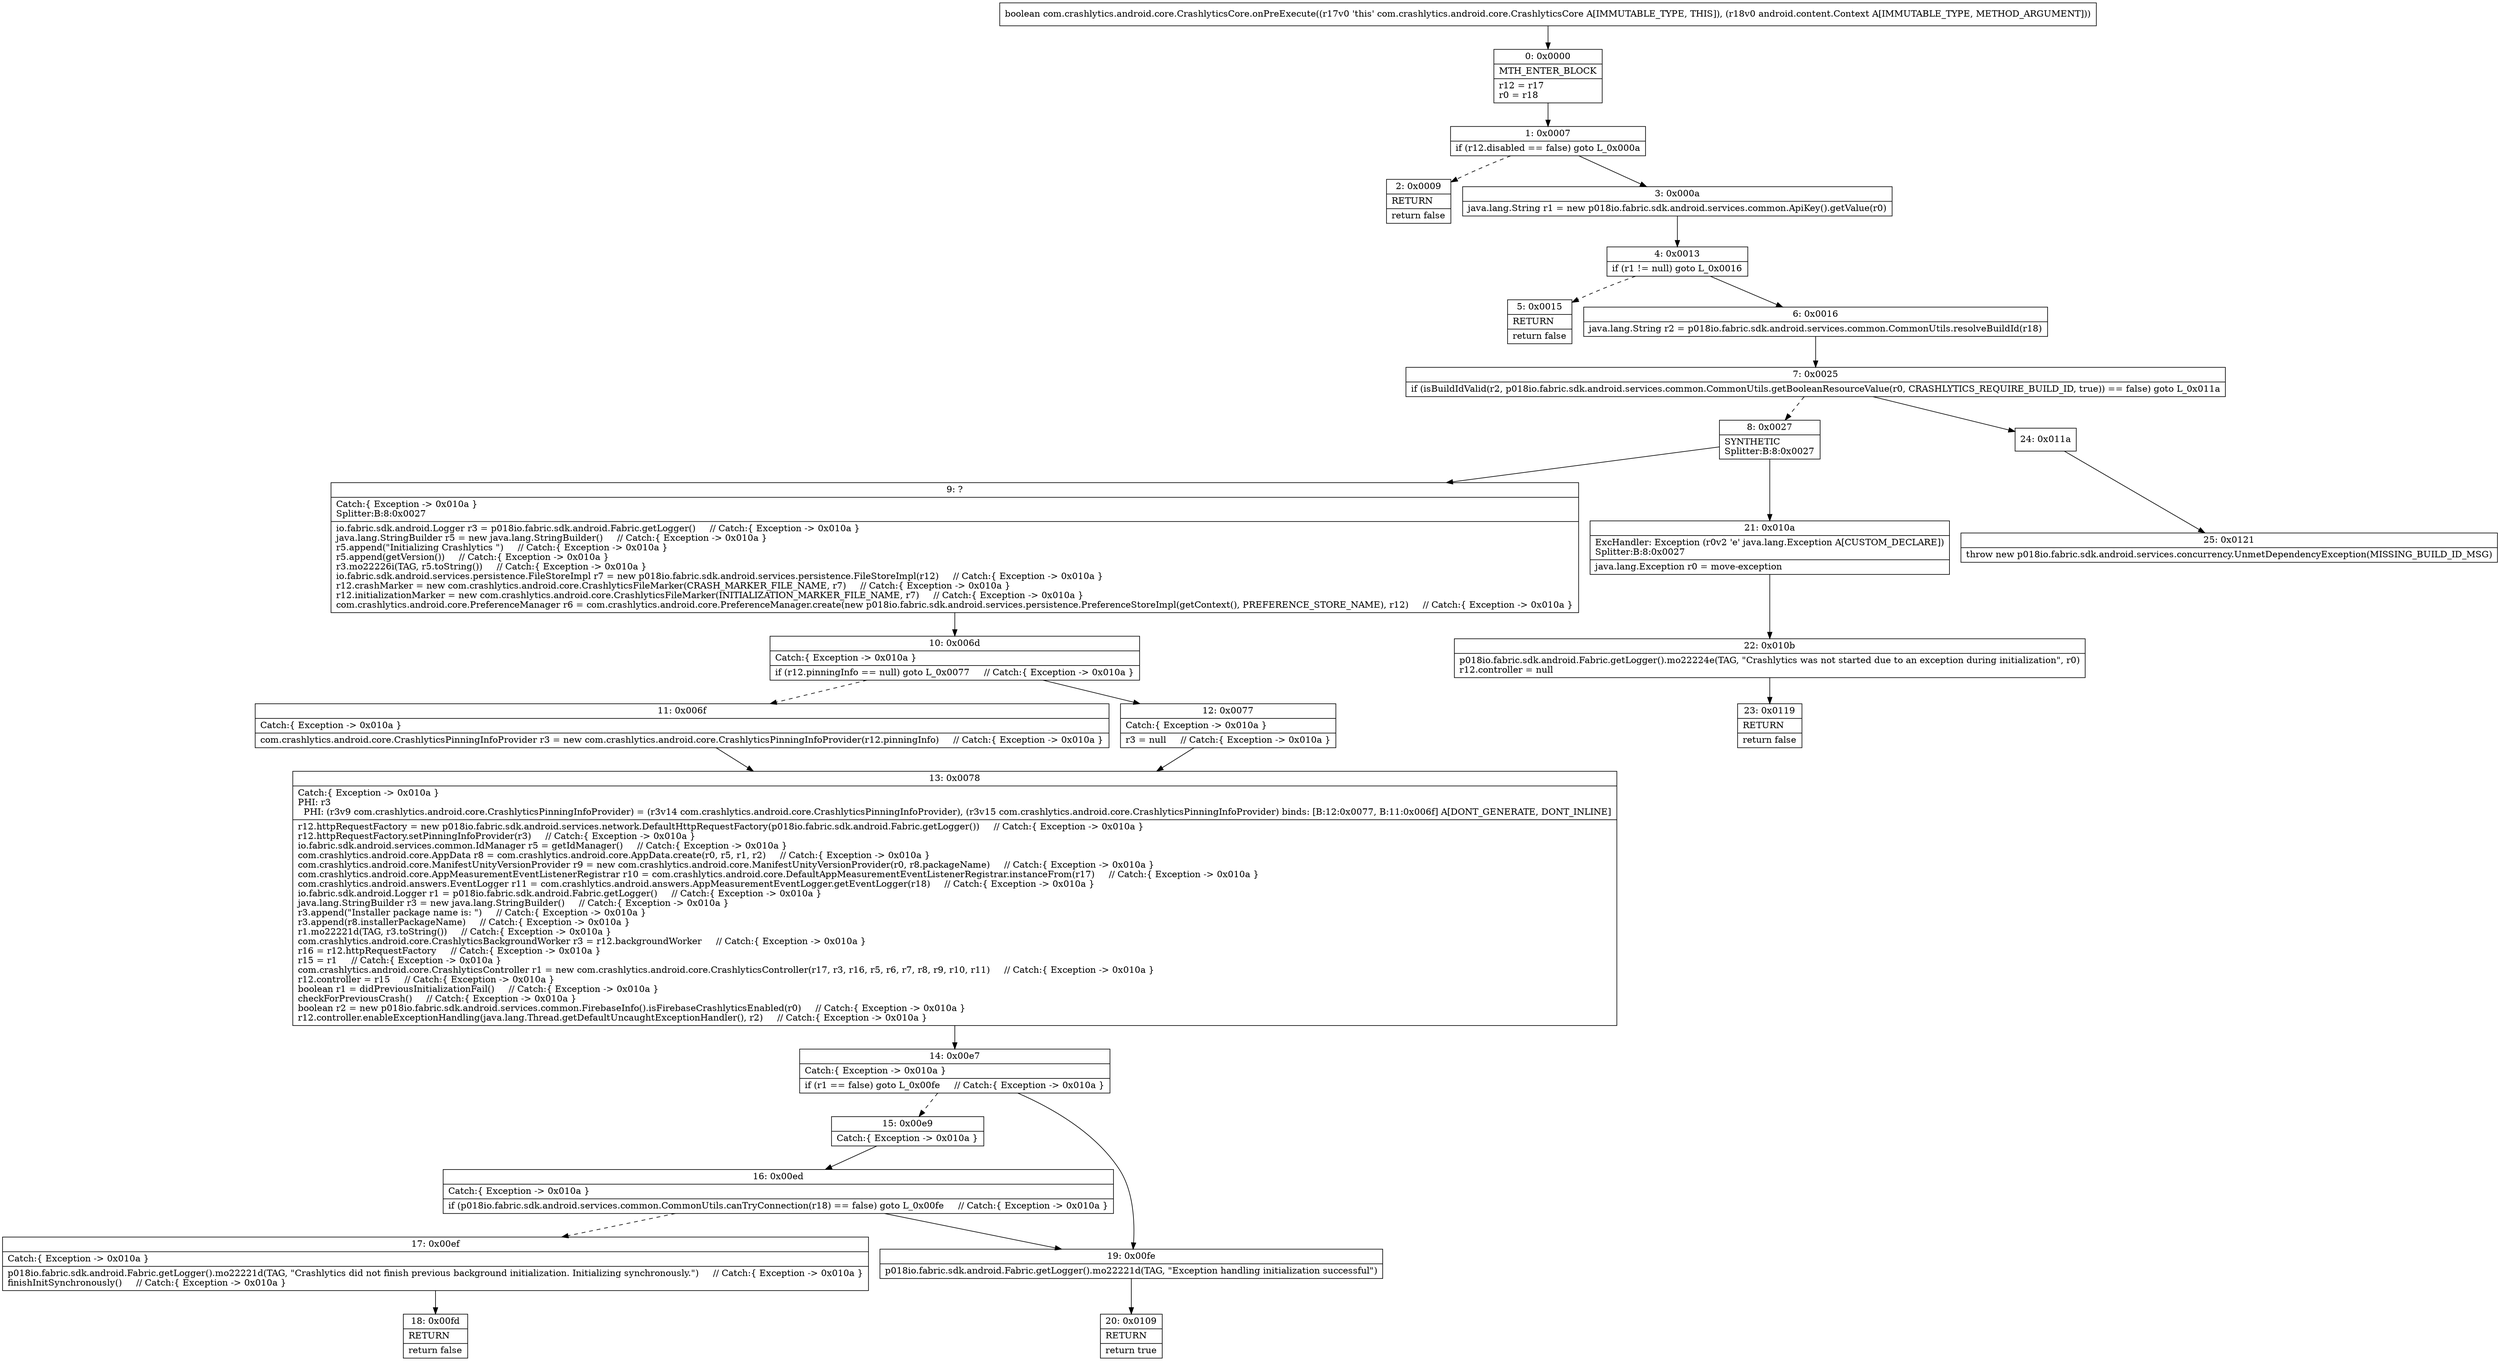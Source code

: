 digraph "CFG forcom.crashlytics.android.core.CrashlyticsCore.onPreExecute(Landroid\/content\/Context;)Z" {
Node_0 [shape=record,label="{0\:\ 0x0000|MTH_ENTER_BLOCK\l|r12 = r17\lr0 = r18\l}"];
Node_1 [shape=record,label="{1\:\ 0x0007|if (r12.disabled == false) goto L_0x000a\l}"];
Node_2 [shape=record,label="{2\:\ 0x0009|RETURN\l|return false\l}"];
Node_3 [shape=record,label="{3\:\ 0x000a|java.lang.String r1 = new p018io.fabric.sdk.android.services.common.ApiKey().getValue(r0)\l}"];
Node_4 [shape=record,label="{4\:\ 0x0013|if (r1 != null) goto L_0x0016\l}"];
Node_5 [shape=record,label="{5\:\ 0x0015|RETURN\l|return false\l}"];
Node_6 [shape=record,label="{6\:\ 0x0016|java.lang.String r2 = p018io.fabric.sdk.android.services.common.CommonUtils.resolveBuildId(r18)\l}"];
Node_7 [shape=record,label="{7\:\ 0x0025|if (isBuildIdValid(r2, p018io.fabric.sdk.android.services.common.CommonUtils.getBooleanResourceValue(r0, CRASHLYTICS_REQUIRE_BUILD_ID, true)) == false) goto L_0x011a\l}"];
Node_8 [shape=record,label="{8\:\ 0x0027|SYNTHETIC\lSplitter:B:8:0x0027\l}"];
Node_9 [shape=record,label="{9\:\ ?|Catch:\{ Exception \-\> 0x010a \}\lSplitter:B:8:0x0027\l|io.fabric.sdk.android.Logger r3 = p018io.fabric.sdk.android.Fabric.getLogger()     \/\/ Catch:\{ Exception \-\> 0x010a \}\ljava.lang.StringBuilder r5 = new java.lang.StringBuilder()     \/\/ Catch:\{ Exception \-\> 0x010a \}\lr5.append(\"Initializing Crashlytics \")     \/\/ Catch:\{ Exception \-\> 0x010a \}\lr5.append(getVersion())     \/\/ Catch:\{ Exception \-\> 0x010a \}\lr3.mo22226i(TAG, r5.toString())     \/\/ Catch:\{ Exception \-\> 0x010a \}\lio.fabric.sdk.android.services.persistence.FileStoreImpl r7 = new p018io.fabric.sdk.android.services.persistence.FileStoreImpl(r12)     \/\/ Catch:\{ Exception \-\> 0x010a \}\lr12.crashMarker = new com.crashlytics.android.core.CrashlyticsFileMarker(CRASH_MARKER_FILE_NAME, r7)     \/\/ Catch:\{ Exception \-\> 0x010a \}\lr12.initializationMarker = new com.crashlytics.android.core.CrashlyticsFileMarker(INITIALIZATION_MARKER_FILE_NAME, r7)     \/\/ Catch:\{ Exception \-\> 0x010a \}\lcom.crashlytics.android.core.PreferenceManager r6 = com.crashlytics.android.core.PreferenceManager.create(new p018io.fabric.sdk.android.services.persistence.PreferenceStoreImpl(getContext(), PREFERENCE_STORE_NAME), r12)     \/\/ Catch:\{ Exception \-\> 0x010a \}\l}"];
Node_10 [shape=record,label="{10\:\ 0x006d|Catch:\{ Exception \-\> 0x010a \}\l|if (r12.pinningInfo == null) goto L_0x0077     \/\/ Catch:\{ Exception \-\> 0x010a \}\l}"];
Node_11 [shape=record,label="{11\:\ 0x006f|Catch:\{ Exception \-\> 0x010a \}\l|com.crashlytics.android.core.CrashlyticsPinningInfoProvider r3 = new com.crashlytics.android.core.CrashlyticsPinningInfoProvider(r12.pinningInfo)     \/\/ Catch:\{ Exception \-\> 0x010a \}\l}"];
Node_12 [shape=record,label="{12\:\ 0x0077|Catch:\{ Exception \-\> 0x010a \}\l|r3 = null     \/\/ Catch:\{ Exception \-\> 0x010a \}\l}"];
Node_13 [shape=record,label="{13\:\ 0x0078|Catch:\{ Exception \-\> 0x010a \}\lPHI: r3 \l  PHI: (r3v9 com.crashlytics.android.core.CrashlyticsPinningInfoProvider) = (r3v14 com.crashlytics.android.core.CrashlyticsPinningInfoProvider), (r3v15 com.crashlytics.android.core.CrashlyticsPinningInfoProvider) binds: [B:12:0x0077, B:11:0x006f] A[DONT_GENERATE, DONT_INLINE]\l|r12.httpRequestFactory = new p018io.fabric.sdk.android.services.network.DefaultHttpRequestFactory(p018io.fabric.sdk.android.Fabric.getLogger())     \/\/ Catch:\{ Exception \-\> 0x010a \}\lr12.httpRequestFactory.setPinningInfoProvider(r3)     \/\/ Catch:\{ Exception \-\> 0x010a \}\lio.fabric.sdk.android.services.common.IdManager r5 = getIdManager()     \/\/ Catch:\{ Exception \-\> 0x010a \}\lcom.crashlytics.android.core.AppData r8 = com.crashlytics.android.core.AppData.create(r0, r5, r1, r2)     \/\/ Catch:\{ Exception \-\> 0x010a \}\lcom.crashlytics.android.core.ManifestUnityVersionProvider r9 = new com.crashlytics.android.core.ManifestUnityVersionProvider(r0, r8.packageName)     \/\/ Catch:\{ Exception \-\> 0x010a \}\lcom.crashlytics.android.core.AppMeasurementEventListenerRegistrar r10 = com.crashlytics.android.core.DefaultAppMeasurementEventListenerRegistrar.instanceFrom(r17)     \/\/ Catch:\{ Exception \-\> 0x010a \}\lcom.crashlytics.android.answers.EventLogger r11 = com.crashlytics.android.answers.AppMeasurementEventLogger.getEventLogger(r18)     \/\/ Catch:\{ Exception \-\> 0x010a \}\lio.fabric.sdk.android.Logger r1 = p018io.fabric.sdk.android.Fabric.getLogger()     \/\/ Catch:\{ Exception \-\> 0x010a \}\ljava.lang.StringBuilder r3 = new java.lang.StringBuilder()     \/\/ Catch:\{ Exception \-\> 0x010a \}\lr3.append(\"Installer package name is: \")     \/\/ Catch:\{ Exception \-\> 0x010a \}\lr3.append(r8.installerPackageName)     \/\/ Catch:\{ Exception \-\> 0x010a \}\lr1.mo22221d(TAG, r3.toString())     \/\/ Catch:\{ Exception \-\> 0x010a \}\lcom.crashlytics.android.core.CrashlyticsBackgroundWorker r3 = r12.backgroundWorker     \/\/ Catch:\{ Exception \-\> 0x010a \}\lr16 = r12.httpRequestFactory     \/\/ Catch:\{ Exception \-\> 0x010a \}\lr15 = r1     \/\/ Catch:\{ Exception \-\> 0x010a \}\lcom.crashlytics.android.core.CrashlyticsController r1 = new com.crashlytics.android.core.CrashlyticsController(r17, r3, r16, r5, r6, r7, r8, r9, r10, r11)     \/\/ Catch:\{ Exception \-\> 0x010a \}\lr12.controller = r15     \/\/ Catch:\{ Exception \-\> 0x010a \}\lboolean r1 = didPreviousInitializationFail()     \/\/ Catch:\{ Exception \-\> 0x010a \}\lcheckForPreviousCrash()     \/\/ Catch:\{ Exception \-\> 0x010a \}\lboolean r2 = new p018io.fabric.sdk.android.services.common.FirebaseInfo().isFirebaseCrashlyticsEnabled(r0)     \/\/ Catch:\{ Exception \-\> 0x010a \}\lr12.controller.enableExceptionHandling(java.lang.Thread.getDefaultUncaughtExceptionHandler(), r2)     \/\/ Catch:\{ Exception \-\> 0x010a \}\l}"];
Node_14 [shape=record,label="{14\:\ 0x00e7|Catch:\{ Exception \-\> 0x010a \}\l|if (r1 == false) goto L_0x00fe     \/\/ Catch:\{ Exception \-\> 0x010a \}\l}"];
Node_15 [shape=record,label="{15\:\ 0x00e9|Catch:\{ Exception \-\> 0x010a \}\l}"];
Node_16 [shape=record,label="{16\:\ 0x00ed|Catch:\{ Exception \-\> 0x010a \}\l|if (p018io.fabric.sdk.android.services.common.CommonUtils.canTryConnection(r18) == false) goto L_0x00fe     \/\/ Catch:\{ Exception \-\> 0x010a \}\l}"];
Node_17 [shape=record,label="{17\:\ 0x00ef|Catch:\{ Exception \-\> 0x010a \}\l|p018io.fabric.sdk.android.Fabric.getLogger().mo22221d(TAG, \"Crashlytics did not finish previous background initialization. Initializing synchronously.\")     \/\/ Catch:\{ Exception \-\> 0x010a \}\lfinishInitSynchronously()     \/\/ Catch:\{ Exception \-\> 0x010a \}\l}"];
Node_18 [shape=record,label="{18\:\ 0x00fd|RETURN\l|return false\l}"];
Node_19 [shape=record,label="{19\:\ 0x00fe|p018io.fabric.sdk.android.Fabric.getLogger().mo22221d(TAG, \"Exception handling initialization successful\")\l}"];
Node_20 [shape=record,label="{20\:\ 0x0109|RETURN\l|return true\l}"];
Node_21 [shape=record,label="{21\:\ 0x010a|ExcHandler: Exception (r0v2 'e' java.lang.Exception A[CUSTOM_DECLARE])\lSplitter:B:8:0x0027\l|java.lang.Exception r0 = move\-exception\l}"];
Node_22 [shape=record,label="{22\:\ 0x010b|p018io.fabric.sdk.android.Fabric.getLogger().mo22224e(TAG, \"Crashlytics was not started due to an exception during initialization\", r0)\lr12.controller = null\l}"];
Node_23 [shape=record,label="{23\:\ 0x0119|RETURN\l|return false\l}"];
Node_24 [shape=record,label="{24\:\ 0x011a}"];
Node_25 [shape=record,label="{25\:\ 0x0121|throw new p018io.fabric.sdk.android.services.concurrency.UnmetDependencyException(MISSING_BUILD_ID_MSG)\l}"];
MethodNode[shape=record,label="{boolean com.crashlytics.android.core.CrashlyticsCore.onPreExecute((r17v0 'this' com.crashlytics.android.core.CrashlyticsCore A[IMMUTABLE_TYPE, THIS]), (r18v0 android.content.Context A[IMMUTABLE_TYPE, METHOD_ARGUMENT])) }"];
MethodNode -> Node_0;
Node_0 -> Node_1;
Node_1 -> Node_2[style=dashed];
Node_1 -> Node_3;
Node_3 -> Node_4;
Node_4 -> Node_5[style=dashed];
Node_4 -> Node_6;
Node_6 -> Node_7;
Node_7 -> Node_8[style=dashed];
Node_7 -> Node_24;
Node_8 -> Node_9;
Node_8 -> Node_21;
Node_9 -> Node_10;
Node_10 -> Node_11[style=dashed];
Node_10 -> Node_12;
Node_11 -> Node_13;
Node_12 -> Node_13;
Node_13 -> Node_14;
Node_14 -> Node_15[style=dashed];
Node_14 -> Node_19;
Node_15 -> Node_16;
Node_16 -> Node_17[style=dashed];
Node_16 -> Node_19;
Node_17 -> Node_18;
Node_19 -> Node_20;
Node_21 -> Node_22;
Node_22 -> Node_23;
Node_24 -> Node_25;
}

